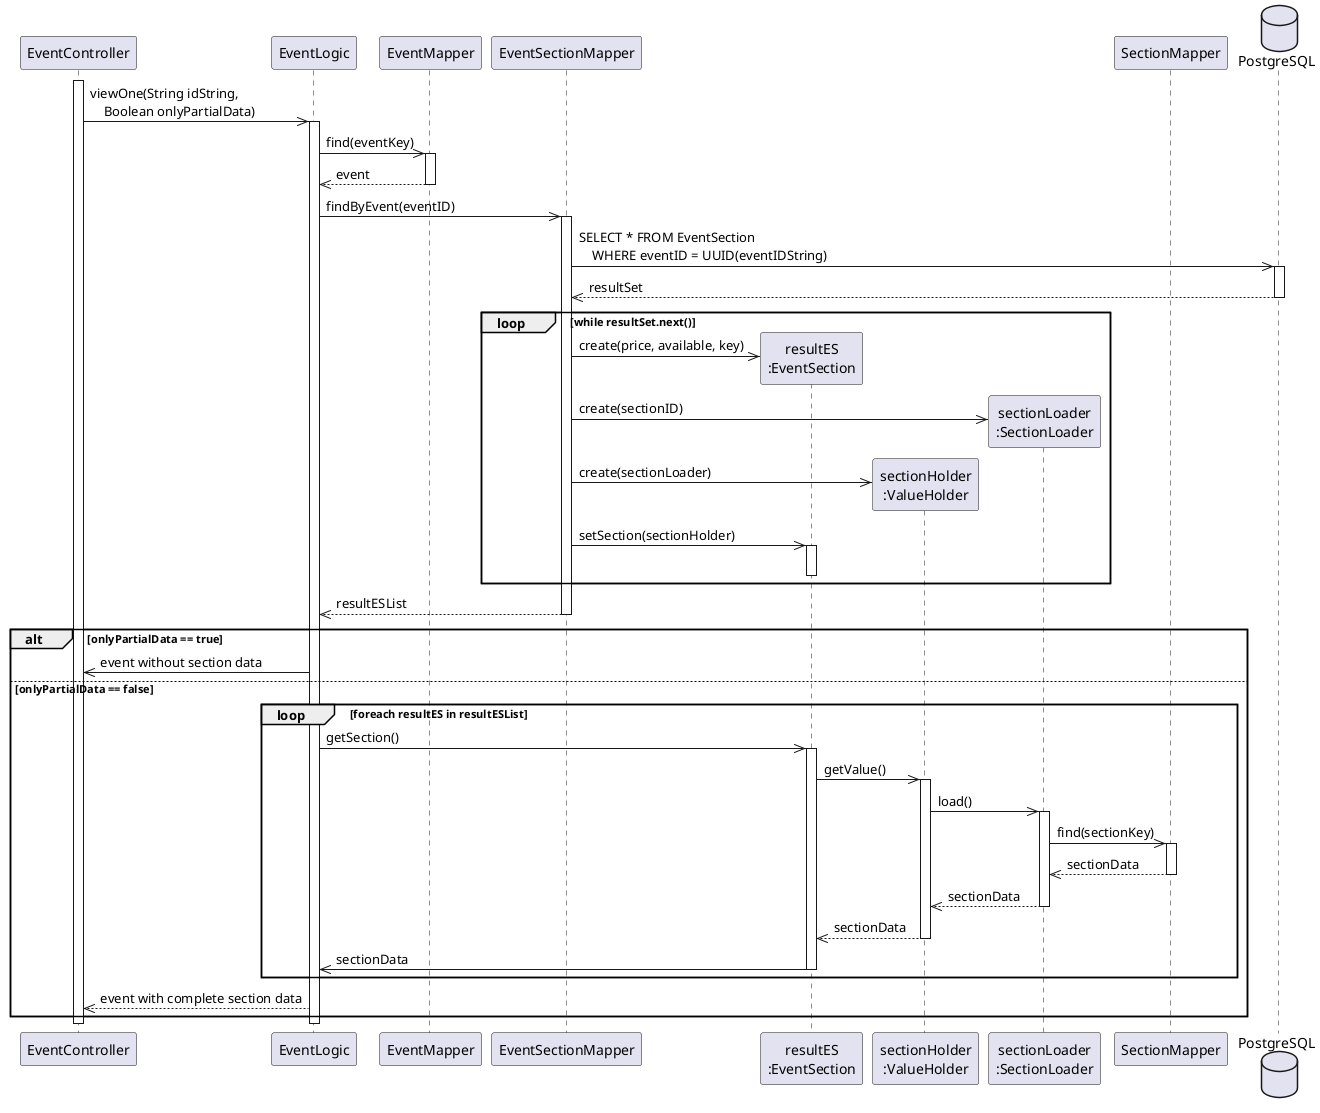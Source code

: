 @startuml sequenceDiagram

participant EventController as EC
participant EventLogic as EL
participant EventMapper as EM
participant EventSectionMapper as EsM
participant "resultES\n:EventSection" as Res
participant "sectionHolder\n:ValueHolder" as VH
participant "sectionLoader\n:SectionLoader" as SL
participant SectionMapper as SM
database PostgreSQL as DB

activate EC
  EC->>EL: viewOne(String idString,\n    Boolean onlyPartialData)
  activate EL
    EL->>EM: find(eventKey)
    activate EM
      EM-->>EL: event
    deactivate EM
    EL->>EsM: findByEvent(eventID)
    activate EsM
      EsM->>DB: SELECT * FROM EventSection\n    WHERE eventID = UUID(eventIDString)
      activate DB
      DB-->>EsM: resultSet
      deactivate DB
      loop while resultSet.next()
        create Res
        EsM->>Res: create(price, available, key)
        create SL
        EsM->>SL: create(sectionID)
        create VH
        EsM->>VH: create(sectionLoader)
        EsM->>Res: setSection(sectionHolder)
        activate Res
        deactivate Res
      end
      EsM-->>EL: resultESList
    deactivate EsM
    alt onlyPartialData == true
      EL->>EC: event without section data
    else onlyPartialData == false
      loop foreach resultES in resultESList
        EL->>Res: getSection()
        activate Res
          Res->>VH: getValue()
          activate VH
            VH->>SL: load()
            activate SL
              SL->>SM: find(sectionKey)
              activate SM
                SM-->>SL: sectionData
              deactivate SM
              SL-->>VH: sectionData
            deactivate SL
            VH-->>Res: sectionData
          deactivate VH
          Res->>EL: sectionData
        deactivate Res
      end
      EL-->>EC: event with complete section data
    end
    deactivate EL
  deactivate EC
@enduml